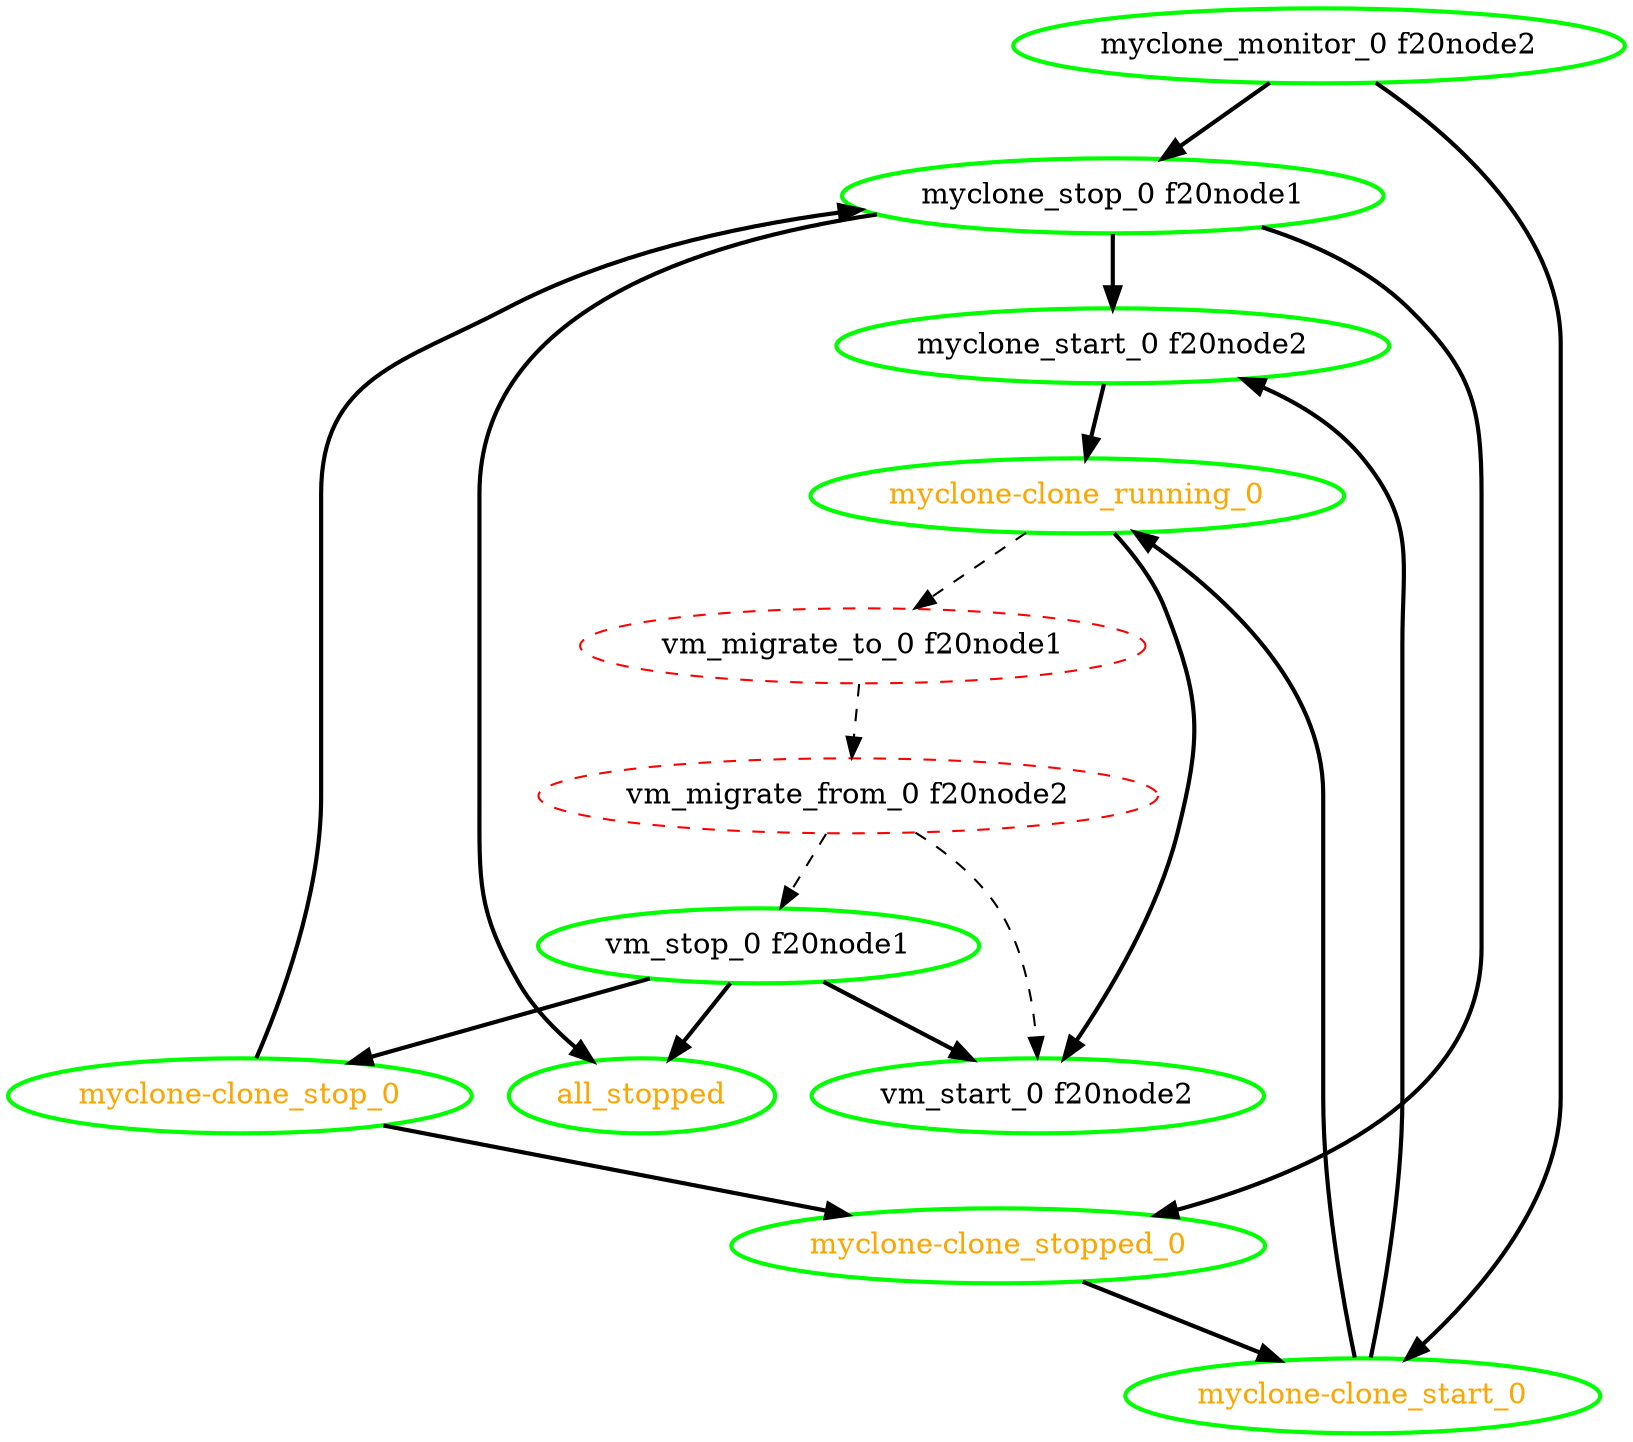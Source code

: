  digraph "g" {
"all_stopped" [ style=bold color="green" fontcolor="orange"]
"myclone-clone_running_0" -> "vm_migrate_to_0 f20node1" [ style = dashed]
"myclone-clone_running_0" -> "vm_start_0 f20node2" [ style = bold]
"myclone-clone_running_0" [ style=bold color="green" fontcolor="orange"]
"myclone-clone_start_0" -> "myclone-clone_running_0" [ style = bold]
"myclone-clone_start_0" -> "myclone_start_0 f20node2" [ style = bold]
"myclone-clone_start_0" [ style=bold color="green" fontcolor="orange"]
"myclone-clone_stop_0" -> "myclone-clone_stopped_0" [ style = bold]
"myclone-clone_stop_0" -> "myclone_stop_0 f20node1" [ style = bold]
"myclone-clone_stop_0" [ style=bold color="green" fontcolor="orange"]
"myclone-clone_stopped_0" -> "myclone-clone_start_0" [ style = bold]
"myclone-clone_stopped_0" [ style=bold color="green" fontcolor="orange"]
"myclone_monitor_0 f20node2" -> "myclone-clone_start_0" [ style = bold]
"myclone_monitor_0 f20node2" -> "myclone_stop_0 f20node1" [ style = bold]
"myclone_monitor_0 f20node2" [ style=bold color="green" fontcolor="black"]
"myclone_start_0 f20node2" -> "myclone-clone_running_0" [ style = bold]
"myclone_start_0 f20node2" [ style=bold color="green" fontcolor="black"]
"myclone_stop_0 f20node1" -> "all_stopped" [ style = bold]
"myclone_stop_0 f20node1" -> "myclone-clone_stopped_0" [ style = bold]
"myclone_stop_0 f20node1" -> "myclone_start_0 f20node2" [ style = bold]
"myclone_stop_0 f20node1" [ style=bold color="green" fontcolor="black"]
"vm_migrate_from_0 f20node2" -> "vm_start_0 f20node2" [ style = dashed]
"vm_migrate_from_0 f20node2" -> "vm_stop_0 f20node1" [ style = dashed]
"vm_migrate_from_0 f20node2" [ style=dashed color="red" fontcolor="black"]
"vm_migrate_to_0 f20node1" -> "vm_migrate_from_0 f20node2" [ style = dashed]
"vm_migrate_to_0 f20node1" [ style=dashed color="red" fontcolor="black"]
"vm_start_0 f20node2" [ style=bold color="green" fontcolor="black"]
"vm_stop_0 f20node1" -> "all_stopped" [ style = bold]
"vm_stop_0 f20node1" -> "myclone-clone_stop_0" [ style = bold]
"vm_stop_0 f20node1" -> "vm_start_0 f20node2" [ style = bold]
"vm_stop_0 f20node1" [ style=bold color="green" fontcolor="black"]
}
